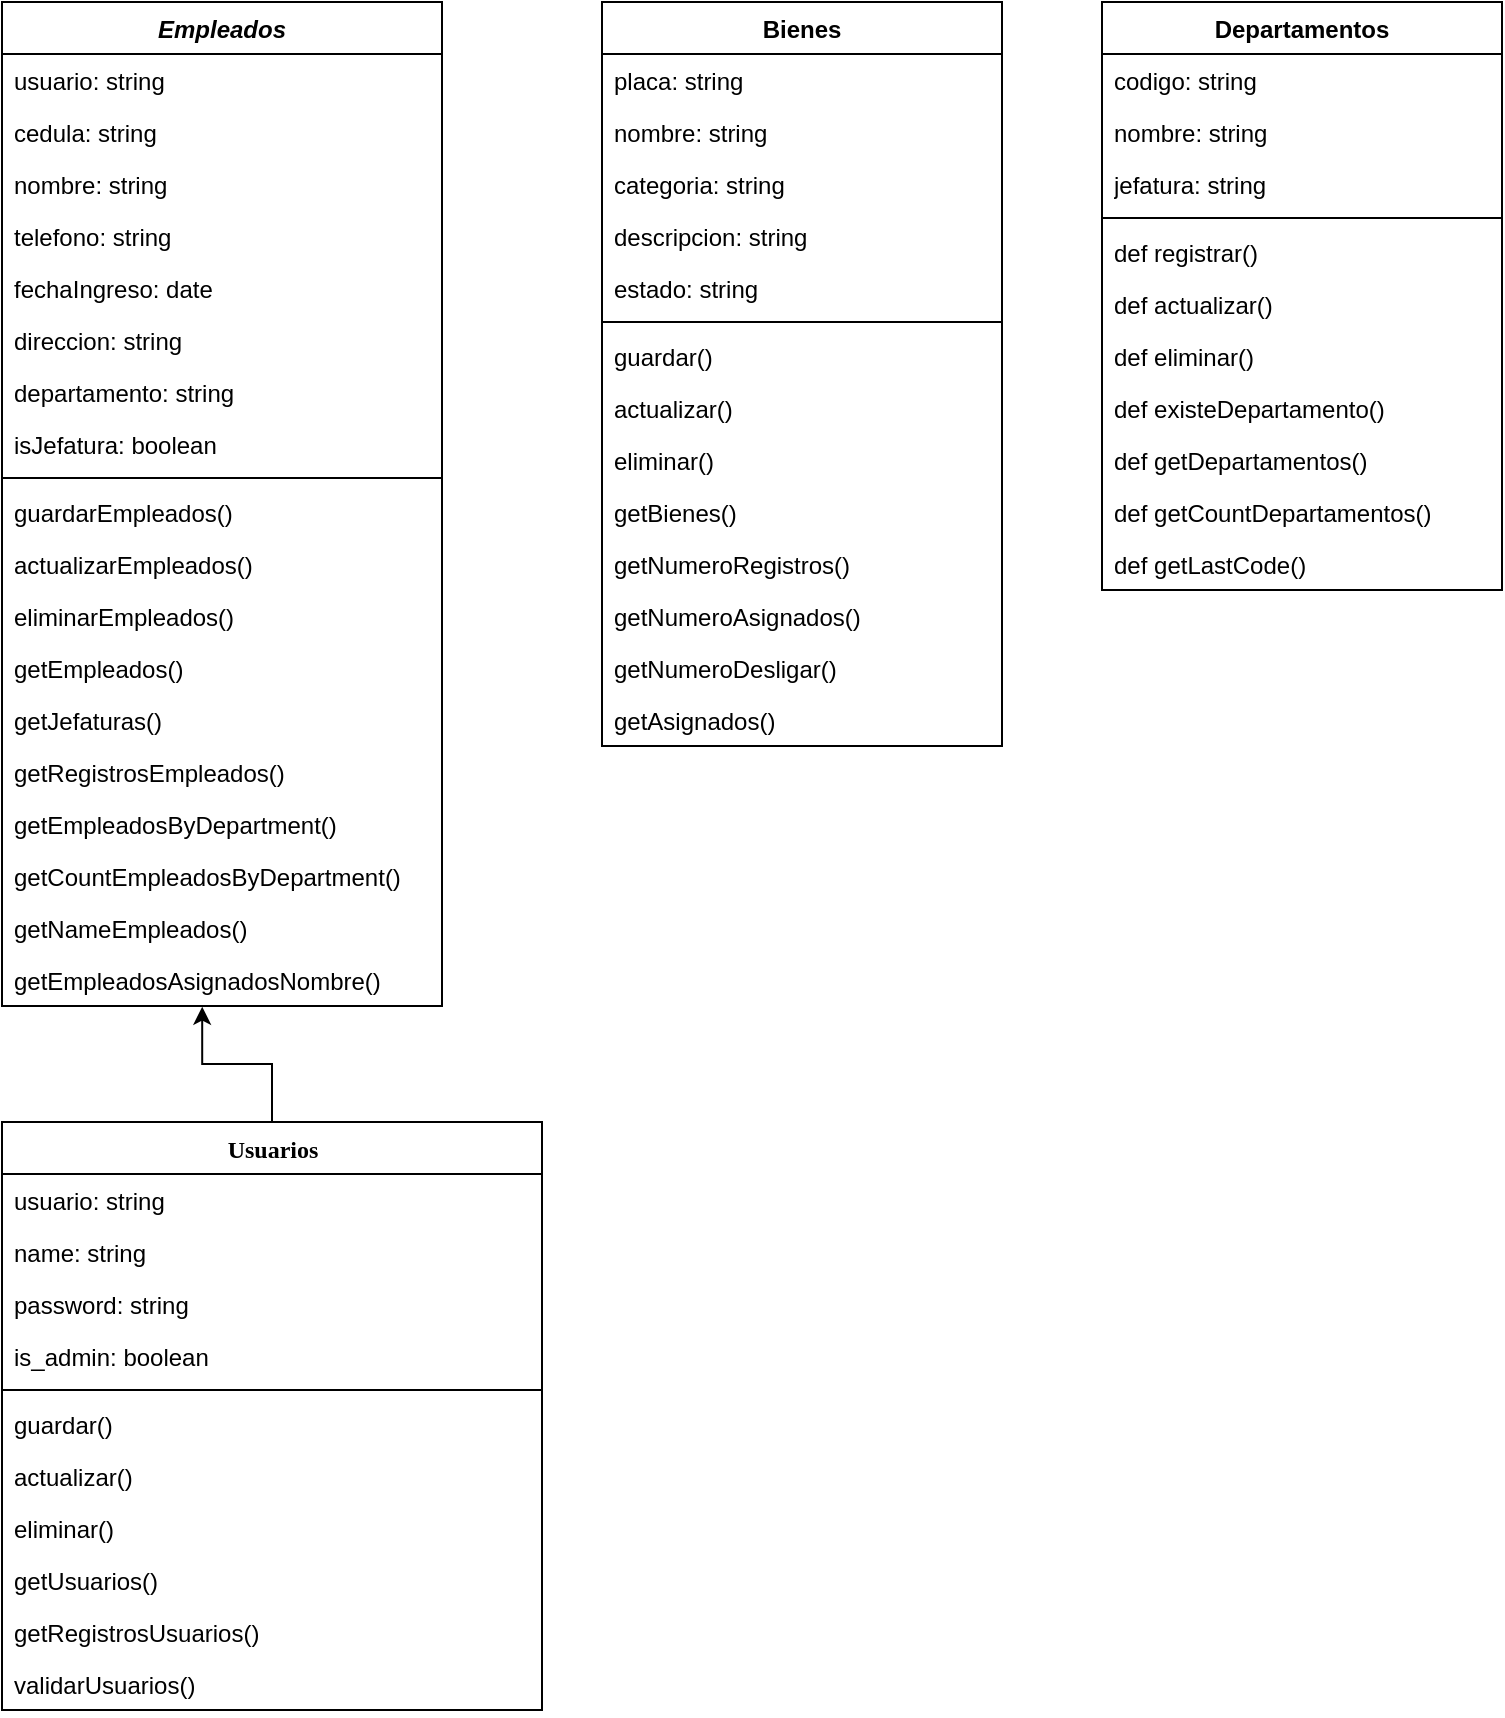 <mxfile version="24.2.5" type="device">
  <diagram name="Page-1" id="9f46799a-70d6-7492-0946-bef42562c5a5">
    <mxGraphModel dx="1912" dy="1005" grid="1" gridSize="10" guides="1" tooltips="1" connect="1" arrows="1" fold="1" page="1" pageScale="1" pageWidth="1100" pageHeight="850" background="none" math="0" shadow="0">
      <root>
        <mxCell id="0" />
        <mxCell id="1" parent="0" />
        <mxCell id="78961159f06e98e8-17" value="Usuarios" style="swimlane;html=1;fontStyle=1;align=center;verticalAlign=top;childLayout=stackLayout;horizontal=1;startSize=26;horizontalStack=0;resizeParent=1;resizeLast=0;collapsible=1;marginBottom=0;swimlaneFillColor=#ffffff;rounded=0;shadow=0;comic=0;labelBackgroundColor=none;strokeWidth=1;fillColor=none;fontFamily=Verdana;fontSize=12" parent="1" vertex="1">
          <mxGeometry x="60" y="590" width="270" height="294" as="geometry" />
        </mxCell>
        <mxCell id="78961159f06e98e8-21" value="usuario: string" style="text;html=1;strokeColor=none;fillColor=none;align=left;verticalAlign=top;spacingLeft=4;spacingRight=4;whiteSpace=wrap;overflow=hidden;rotatable=0;points=[[0,0.5],[1,0.5]];portConstraint=eastwest;" parent="78961159f06e98e8-17" vertex="1">
          <mxGeometry y="26" width="270" height="26" as="geometry" />
        </mxCell>
        <mxCell id="78961159f06e98e8-23" value="name: string" style="text;html=1;strokeColor=none;fillColor=none;align=left;verticalAlign=top;spacingLeft=4;spacingRight=4;whiteSpace=wrap;overflow=hidden;rotatable=0;points=[[0,0.5],[1,0.5]];portConstraint=eastwest;" parent="78961159f06e98e8-17" vertex="1">
          <mxGeometry y="52" width="270" height="26" as="geometry" />
        </mxCell>
        <mxCell id="78961159f06e98e8-25" value="password: string" style="text;html=1;strokeColor=none;fillColor=none;align=left;verticalAlign=top;spacingLeft=4;spacingRight=4;whiteSpace=wrap;overflow=hidden;rotatable=0;points=[[0,0.5],[1,0.5]];portConstraint=eastwest;" parent="78961159f06e98e8-17" vertex="1">
          <mxGeometry y="78" width="270" height="26" as="geometry" />
        </mxCell>
        <mxCell id="78961159f06e98e8-26" value="is_admin: boolean" style="text;html=1;strokeColor=none;fillColor=none;align=left;verticalAlign=top;spacingLeft=4;spacingRight=4;whiteSpace=wrap;overflow=hidden;rotatable=0;points=[[0,0.5],[1,0.5]];portConstraint=eastwest;" parent="78961159f06e98e8-17" vertex="1">
          <mxGeometry y="104" width="270" height="26" as="geometry" />
        </mxCell>
        <mxCell id="78961159f06e98e8-19" value="" style="line;html=1;strokeWidth=1;fillColor=none;align=left;verticalAlign=middle;spacingTop=-1;spacingLeft=3;spacingRight=3;rotatable=0;labelPosition=right;points=[];portConstraint=eastwest;" parent="78961159f06e98e8-17" vertex="1">
          <mxGeometry y="130" width="270" height="8" as="geometry" />
        </mxCell>
        <mxCell id="78961159f06e98e8-20" value="guardar()" style="text;html=1;strokeColor=none;fillColor=none;align=left;verticalAlign=top;spacingLeft=4;spacingRight=4;whiteSpace=wrap;overflow=hidden;rotatable=0;points=[[0,0.5],[1,0.5]];portConstraint=eastwest;" parent="78961159f06e98e8-17" vertex="1">
          <mxGeometry y="138" width="270" height="26" as="geometry" />
        </mxCell>
        <mxCell id="78961159f06e98e8-27" value="actualizar() " style="text;html=1;strokeColor=none;fillColor=none;align=left;verticalAlign=top;spacingLeft=4;spacingRight=4;whiteSpace=wrap;overflow=hidden;rotatable=0;points=[[0,0.5],[1,0.5]];portConstraint=eastwest;" parent="78961159f06e98e8-17" vertex="1">
          <mxGeometry y="164" width="270" height="26" as="geometry" />
        </mxCell>
        <mxCell id="iAimWCm3U2-qqvhny1Ep-1" value="eliminar()" style="text;html=1;strokeColor=none;fillColor=none;align=left;verticalAlign=top;spacingLeft=4;spacingRight=4;whiteSpace=wrap;overflow=hidden;rotatable=0;points=[[0,0.5],[1,0.5]];portConstraint=eastwest;" vertex="1" parent="78961159f06e98e8-17">
          <mxGeometry y="190" width="270" height="26" as="geometry" />
        </mxCell>
        <mxCell id="iAimWCm3U2-qqvhny1Ep-2" value="getUsuarios()" style="text;html=1;strokeColor=none;fillColor=none;align=left;verticalAlign=top;spacingLeft=4;spacingRight=4;whiteSpace=wrap;overflow=hidden;rotatable=0;points=[[0,0.5],[1,0.5]];portConstraint=eastwest;" vertex="1" parent="78961159f06e98e8-17">
          <mxGeometry y="216" width="270" height="26" as="geometry" />
        </mxCell>
        <mxCell id="iAimWCm3U2-qqvhny1Ep-14" value="getRegistrosUsuarios()" style="text;html=1;strokeColor=none;fillColor=none;align=left;verticalAlign=top;spacingLeft=4;spacingRight=4;whiteSpace=wrap;overflow=hidden;rotatable=0;points=[[0,0.5],[1,0.5]];portConstraint=eastwest;" vertex="1" parent="78961159f06e98e8-17">
          <mxGeometry y="242" width="270" height="26" as="geometry" />
        </mxCell>
        <mxCell id="iAimWCm3U2-qqvhny1Ep-15" value="validarUsuarios()" style="text;html=1;strokeColor=none;fillColor=none;align=left;verticalAlign=top;spacingLeft=4;spacingRight=4;whiteSpace=wrap;overflow=hidden;rotatable=0;points=[[0,0.5],[1,0.5]];portConstraint=eastwest;" vertex="1" parent="78961159f06e98e8-17">
          <mxGeometry y="268" width="270" height="26" as="geometry" />
        </mxCell>
        <mxCell id="iAimWCm3U2-qqvhny1Ep-71" value="&lt;i&gt;Empleados&lt;/i&gt;" style="swimlane;fontStyle=1;align=center;verticalAlign=top;childLayout=stackLayout;horizontal=1;startSize=26;horizontalStack=0;resizeParent=1;resizeParentMax=0;resizeLast=0;collapsible=1;marginBottom=0;whiteSpace=wrap;html=1;" vertex="1" parent="1">
          <mxGeometry x="60" y="30" width="220" height="502" as="geometry" />
        </mxCell>
        <mxCell id="iAimWCm3U2-qqvhny1Ep-32" value="usuario: string" style="text;html=1;strokeColor=none;fillColor=none;align=left;verticalAlign=top;spacingLeft=4;spacingRight=4;whiteSpace=wrap;overflow=hidden;rotatable=0;points=[[0,0.5],[1,0.5]];portConstraint=eastwest;" vertex="1" parent="iAimWCm3U2-qqvhny1Ep-71">
          <mxGeometry y="26" width="220" height="26" as="geometry" />
        </mxCell>
        <mxCell id="iAimWCm3U2-qqvhny1Ep-79" value="cedula: string" style="text;html=1;strokeColor=none;fillColor=none;align=left;verticalAlign=top;spacingLeft=4;spacingRight=4;whiteSpace=wrap;overflow=hidden;rotatable=0;points=[[0,0.5],[1,0.5]];portConstraint=eastwest;" vertex="1" parent="iAimWCm3U2-qqvhny1Ep-71">
          <mxGeometry y="52" width="220" height="26" as="geometry" />
        </mxCell>
        <mxCell id="iAimWCm3U2-qqvhny1Ep-31" value="nombre: string" style="text;html=1;strokeColor=none;fillColor=none;align=left;verticalAlign=top;spacingLeft=4;spacingRight=4;whiteSpace=wrap;overflow=hidden;rotatable=0;points=[[0,0.5],[1,0.5]];portConstraint=eastwest;" vertex="1" parent="iAimWCm3U2-qqvhny1Ep-71">
          <mxGeometry y="78" width="220" height="26" as="geometry" />
        </mxCell>
        <mxCell id="iAimWCm3U2-qqvhny1Ep-33" value="&lt;div&gt;telefono: string&lt;br&gt;&lt;/div&gt;&lt;div&gt;&lt;br&gt;&lt;/div&gt;" style="text;html=1;strokeColor=none;fillColor=none;align=left;verticalAlign=top;spacingLeft=4;spacingRight=4;whiteSpace=wrap;overflow=hidden;rotatable=0;points=[[0,0.5],[1,0.5]];portConstraint=eastwest;" vertex="1" parent="iAimWCm3U2-qqvhny1Ep-71">
          <mxGeometry y="104" width="220" height="26" as="geometry" />
        </mxCell>
        <mxCell id="iAimWCm3U2-qqvhny1Ep-72" value="fechaIngreso: date" style="text;strokeColor=none;fillColor=none;align=left;verticalAlign=top;spacingLeft=4;spacingRight=4;overflow=hidden;rotatable=0;points=[[0,0.5],[1,0.5]];portConstraint=eastwest;whiteSpace=wrap;html=1;" vertex="1" parent="iAimWCm3U2-qqvhny1Ep-71">
          <mxGeometry y="130" width="220" height="26" as="geometry" />
        </mxCell>
        <mxCell id="iAimWCm3U2-qqvhny1Ep-75" value="direccion: string" style="text;strokeColor=none;fillColor=none;align=left;verticalAlign=top;spacingLeft=4;spacingRight=4;overflow=hidden;rotatable=0;points=[[0,0.5],[1,0.5]];portConstraint=eastwest;whiteSpace=wrap;html=1;" vertex="1" parent="iAimWCm3U2-qqvhny1Ep-71">
          <mxGeometry y="156" width="220" height="26" as="geometry" />
        </mxCell>
        <mxCell id="iAimWCm3U2-qqvhny1Ep-76" value="departamento: string" style="text;strokeColor=none;fillColor=none;align=left;verticalAlign=top;spacingLeft=4;spacingRight=4;overflow=hidden;rotatable=0;points=[[0,0.5],[1,0.5]];portConstraint=eastwest;whiteSpace=wrap;html=1;" vertex="1" parent="iAimWCm3U2-qqvhny1Ep-71">
          <mxGeometry y="182" width="220" height="26" as="geometry" />
        </mxCell>
        <mxCell id="iAimWCm3U2-qqvhny1Ep-77" value="isJefatura: boolean" style="text;strokeColor=none;fillColor=none;align=left;verticalAlign=top;spacingLeft=4;spacingRight=4;overflow=hidden;rotatable=0;points=[[0,0.5],[1,0.5]];portConstraint=eastwest;whiteSpace=wrap;html=1;" vertex="1" parent="iAimWCm3U2-qqvhny1Ep-71">
          <mxGeometry y="208" width="220" height="26" as="geometry" />
        </mxCell>
        <mxCell id="iAimWCm3U2-qqvhny1Ep-73" value="" style="line;strokeWidth=1;fillColor=none;align=left;verticalAlign=middle;spacingTop=-1;spacingLeft=3;spacingRight=3;rotatable=0;labelPosition=right;points=[];portConstraint=eastwest;strokeColor=inherit;" vertex="1" parent="iAimWCm3U2-qqvhny1Ep-71">
          <mxGeometry y="234" width="220" height="8" as="geometry" />
        </mxCell>
        <mxCell id="iAimWCm3U2-qqvhny1Ep-74" value="guardarEmpleados()" style="text;strokeColor=none;fillColor=none;align=left;verticalAlign=top;spacingLeft=4;spacingRight=4;overflow=hidden;rotatable=0;points=[[0,0.5],[1,0.5]];portConstraint=eastwest;whiteSpace=wrap;html=1;" vertex="1" parent="iAimWCm3U2-qqvhny1Ep-71">
          <mxGeometry y="242" width="220" height="26" as="geometry" />
        </mxCell>
        <mxCell id="iAimWCm3U2-qqvhny1Ep-80" value="actualizarEmpleados()" style="text;strokeColor=none;fillColor=none;align=left;verticalAlign=top;spacingLeft=4;spacingRight=4;overflow=hidden;rotatable=0;points=[[0,0.5],[1,0.5]];portConstraint=eastwest;whiteSpace=wrap;html=1;" vertex="1" parent="iAimWCm3U2-qqvhny1Ep-71">
          <mxGeometry y="268" width="220" height="26" as="geometry" />
        </mxCell>
        <mxCell id="iAimWCm3U2-qqvhny1Ep-81" value="eliminarEmpleados()" style="text;strokeColor=none;fillColor=none;align=left;verticalAlign=top;spacingLeft=4;spacingRight=4;overflow=hidden;rotatable=0;points=[[0,0.5],[1,0.5]];portConstraint=eastwest;whiteSpace=wrap;html=1;" vertex="1" parent="iAimWCm3U2-qqvhny1Ep-71">
          <mxGeometry y="294" width="220" height="26" as="geometry" />
        </mxCell>
        <mxCell id="iAimWCm3U2-qqvhny1Ep-82" value="getEmpleados()" style="text;strokeColor=none;fillColor=none;align=left;verticalAlign=top;spacingLeft=4;spacingRight=4;overflow=hidden;rotatable=0;points=[[0,0.5],[1,0.5]];portConstraint=eastwest;whiteSpace=wrap;html=1;" vertex="1" parent="iAimWCm3U2-qqvhny1Ep-71">
          <mxGeometry y="320" width="220" height="26" as="geometry" />
        </mxCell>
        <mxCell id="iAimWCm3U2-qqvhny1Ep-83" value="getJefaturas()" style="text;strokeColor=none;fillColor=none;align=left;verticalAlign=top;spacingLeft=4;spacingRight=4;overflow=hidden;rotatable=0;points=[[0,0.5],[1,0.5]];portConstraint=eastwest;whiteSpace=wrap;html=1;" vertex="1" parent="iAimWCm3U2-qqvhny1Ep-71">
          <mxGeometry y="346" width="220" height="26" as="geometry" />
        </mxCell>
        <mxCell id="iAimWCm3U2-qqvhny1Ep-84" value="getRegistrosEmpleados()" style="text;strokeColor=none;fillColor=none;align=left;verticalAlign=top;spacingLeft=4;spacingRight=4;overflow=hidden;rotatable=0;points=[[0,0.5],[1,0.5]];portConstraint=eastwest;whiteSpace=wrap;html=1;" vertex="1" parent="iAimWCm3U2-qqvhny1Ep-71">
          <mxGeometry y="372" width="220" height="26" as="geometry" />
        </mxCell>
        <mxCell id="iAimWCm3U2-qqvhny1Ep-85" value="getEmpleadosByDepartment()" style="text;strokeColor=none;fillColor=none;align=left;verticalAlign=top;spacingLeft=4;spacingRight=4;overflow=hidden;rotatable=0;points=[[0,0.5],[1,0.5]];portConstraint=eastwest;whiteSpace=wrap;html=1;" vertex="1" parent="iAimWCm3U2-qqvhny1Ep-71">
          <mxGeometry y="398" width="220" height="26" as="geometry" />
        </mxCell>
        <mxCell id="iAimWCm3U2-qqvhny1Ep-86" value="getCountEmpleadosByDepartment()" style="text;strokeColor=none;fillColor=none;align=left;verticalAlign=top;spacingLeft=4;spacingRight=4;overflow=hidden;rotatable=0;points=[[0,0.5],[1,0.5]];portConstraint=eastwest;whiteSpace=wrap;html=1;" vertex="1" parent="iAimWCm3U2-qqvhny1Ep-71">
          <mxGeometry y="424" width="220" height="26" as="geometry" />
        </mxCell>
        <mxCell id="iAimWCm3U2-qqvhny1Ep-87" value="getNameEmpleados()" style="text;strokeColor=none;fillColor=none;align=left;verticalAlign=top;spacingLeft=4;spacingRight=4;overflow=hidden;rotatable=0;points=[[0,0.5],[1,0.5]];portConstraint=eastwest;whiteSpace=wrap;html=1;" vertex="1" parent="iAimWCm3U2-qqvhny1Ep-71">
          <mxGeometry y="450" width="220" height="26" as="geometry" />
        </mxCell>
        <mxCell id="iAimWCm3U2-qqvhny1Ep-113" value="getEmpleadosAsignadosNombre()" style="text;strokeColor=none;fillColor=none;align=left;verticalAlign=top;spacingLeft=4;spacingRight=4;overflow=hidden;rotatable=0;points=[[0,0.5],[1,0.5]];portConstraint=eastwest;whiteSpace=wrap;html=1;" vertex="1" parent="iAimWCm3U2-qqvhny1Ep-71">
          <mxGeometry y="476" width="220" height="26" as="geometry" />
        </mxCell>
        <mxCell id="iAimWCm3U2-qqvhny1Ep-88" value="&lt;div&gt;Departamentos&lt;/div&gt;" style="swimlane;fontStyle=1;align=center;verticalAlign=top;childLayout=stackLayout;horizontal=1;startSize=26;horizontalStack=0;resizeParent=1;resizeParentMax=0;resizeLast=0;collapsible=1;marginBottom=0;whiteSpace=wrap;html=1;" vertex="1" parent="1">
          <mxGeometry x="610" y="30" width="200" height="294" as="geometry" />
        </mxCell>
        <mxCell id="iAimWCm3U2-qqvhny1Ep-89" value="&lt;div&gt;codigo: string&lt;/div&gt;" style="text;strokeColor=none;fillColor=none;align=left;verticalAlign=top;spacingLeft=4;spacingRight=4;overflow=hidden;rotatable=0;points=[[0,0.5],[1,0.5]];portConstraint=eastwest;whiteSpace=wrap;html=1;" vertex="1" parent="iAimWCm3U2-qqvhny1Ep-88">
          <mxGeometry y="26" width="200" height="26" as="geometry" />
        </mxCell>
        <mxCell id="iAimWCm3U2-qqvhny1Ep-92" value="nombre: string" style="text;strokeColor=none;fillColor=none;align=left;verticalAlign=top;spacingLeft=4;spacingRight=4;overflow=hidden;rotatable=0;points=[[0,0.5],[1,0.5]];portConstraint=eastwest;whiteSpace=wrap;html=1;" vertex="1" parent="iAimWCm3U2-qqvhny1Ep-88">
          <mxGeometry y="52" width="200" height="26" as="geometry" />
        </mxCell>
        <mxCell id="iAimWCm3U2-qqvhny1Ep-93" value="jefatura: string" style="text;strokeColor=none;fillColor=none;align=left;verticalAlign=top;spacingLeft=4;spacingRight=4;overflow=hidden;rotatable=0;points=[[0,0.5],[1,0.5]];portConstraint=eastwest;whiteSpace=wrap;html=1;" vertex="1" parent="iAimWCm3U2-qqvhny1Ep-88">
          <mxGeometry y="78" width="200" height="26" as="geometry" />
        </mxCell>
        <mxCell id="iAimWCm3U2-qqvhny1Ep-90" value="" style="line;strokeWidth=1;fillColor=none;align=left;verticalAlign=middle;spacingTop=-1;spacingLeft=3;spacingRight=3;rotatable=0;labelPosition=right;points=[];portConstraint=eastwest;strokeColor=inherit;" vertex="1" parent="iAimWCm3U2-qqvhny1Ep-88">
          <mxGeometry y="104" width="200" height="8" as="geometry" />
        </mxCell>
        <mxCell id="iAimWCm3U2-qqvhny1Ep-91" value="def registrar()" style="text;strokeColor=none;fillColor=none;align=left;verticalAlign=top;spacingLeft=4;spacingRight=4;overflow=hidden;rotatable=0;points=[[0,0.5],[1,0.5]];portConstraint=eastwest;whiteSpace=wrap;html=1;" vertex="1" parent="iAimWCm3U2-qqvhny1Ep-88">
          <mxGeometry y="112" width="200" height="26" as="geometry" />
        </mxCell>
        <mxCell id="iAimWCm3U2-qqvhny1Ep-94" value="def actualizar()" style="text;strokeColor=none;fillColor=none;align=left;verticalAlign=top;spacingLeft=4;spacingRight=4;overflow=hidden;rotatable=0;points=[[0,0.5],[1,0.5]];portConstraint=eastwest;whiteSpace=wrap;html=1;" vertex="1" parent="iAimWCm3U2-qqvhny1Ep-88">
          <mxGeometry y="138" width="200" height="26" as="geometry" />
        </mxCell>
        <mxCell id="iAimWCm3U2-qqvhny1Ep-95" value="def eliminar()" style="text;strokeColor=none;fillColor=none;align=left;verticalAlign=top;spacingLeft=4;spacingRight=4;overflow=hidden;rotatable=0;points=[[0,0.5],[1,0.5]];portConstraint=eastwest;whiteSpace=wrap;html=1;" vertex="1" parent="iAimWCm3U2-qqvhny1Ep-88">
          <mxGeometry y="164" width="200" height="26" as="geometry" />
        </mxCell>
        <mxCell id="iAimWCm3U2-qqvhny1Ep-96" value="def existeDepartamento()" style="text;strokeColor=none;fillColor=none;align=left;verticalAlign=top;spacingLeft=4;spacingRight=4;overflow=hidden;rotatable=0;points=[[0,0.5],[1,0.5]];portConstraint=eastwest;whiteSpace=wrap;html=1;" vertex="1" parent="iAimWCm3U2-qqvhny1Ep-88">
          <mxGeometry y="190" width="200" height="26" as="geometry" />
        </mxCell>
        <mxCell id="iAimWCm3U2-qqvhny1Ep-97" value="def getDepartamentos()" style="text;strokeColor=none;fillColor=none;align=left;verticalAlign=top;spacingLeft=4;spacingRight=4;overflow=hidden;rotatable=0;points=[[0,0.5],[1,0.5]];portConstraint=eastwest;whiteSpace=wrap;html=1;" vertex="1" parent="iAimWCm3U2-qqvhny1Ep-88">
          <mxGeometry y="216" width="200" height="26" as="geometry" />
        </mxCell>
        <mxCell id="iAimWCm3U2-qqvhny1Ep-98" value="def getCountDepartamentos()" style="text;strokeColor=none;fillColor=none;align=left;verticalAlign=top;spacingLeft=4;spacingRight=4;overflow=hidden;rotatable=0;points=[[0,0.5],[1,0.5]];portConstraint=eastwest;whiteSpace=wrap;html=1;" vertex="1" parent="iAimWCm3U2-qqvhny1Ep-88">
          <mxGeometry y="242" width="200" height="26" as="geometry" />
        </mxCell>
        <mxCell id="iAimWCm3U2-qqvhny1Ep-99" value="def getLastCode()" style="text;strokeColor=none;fillColor=none;align=left;verticalAlign=top;spacingLeft=4;spacingRight=4;overflow=hidden;rotatable=0;points=[[0,0.5],[1,0.5]];portConstraint=eastwest;whiteSpace=wrap;html=1;" vertex="1" parent="iAimWCm3U2-qqvhny1Ep-88">
          <mxGeometry y="268" width="200" height="26" as="geometry" />
        </mxCell>
        <mxCell id="iAimWCm3U2-qqvhny1Ep-100" value="Bienes" style="swimlane;fontStyle=1;align=center;verticalAlign=top;childLayout=stackLayout;horizontal=1;startSize=26;horizontalStack=0;resizeParent=1;resizeParentMax=0;resizeLast=0;collapsible=1;marginBottom=0;whiteSpace=wrap;html=1;" vertex="1" parent="1">
          <mxGeometry x="360" y="30" width="200" height="372" as="geometry" />
        </mxCell>
        <mxCell id="iAimWCm3U2-qqvhny1Ep-101" value="placa: string" style="text;strokeColor=none;fillColor=none;align=left;verticalAlign=top;spacingLeft=4;spacingRight=4;overflow=hidden;rotatable=0;points=[[0,0.5],[1,0.5]];portConstraint=eastwest;whiteSpace=wrap;html=1;" vertex="1" parent="iAimWCm3U2-qqvhny1Ep-100">
          <mxGeometry y="26" width="200" height="26" as="geometry" />
        </mxCell>
        <mxCell id="iAimWCm3U2-qqvhny1Ep-104" value="nombre: string" style="text;strokeColor=none;fillColor=none;align=left;verticalAlign=top;spacingLeft=4;spacingRight=4;overflow=hidden;rotatable=0;points=[[0,0.5],[1,0.5]];portConstraint=eastwest;whiteSpace=wrap;html=1;" vertex="1" parent="iAimWCm3U2-qqvhny1Ep-100">
          <mxGeometry y="52" width="200" height="26" as="geometry" />
        </mxCell>
        <mxCell id="iAimWCm3U2-qqvhny1Ep-105" value="categoria: string" style="text;strokeColor=none;fillColor=none;align=left;verticalAlign=top;spacingLeft=4;spacingRight=4;overflow=hidden;rotatable=0;points=[[0,0.5],[1,0.5]];portConstraint=eastwest;whiteSpace=wrap;html=1;" vertex="1" parent="iAimWCm3U2-qqvhny1Ep-100">
          <mxGeometry y="78" width="200" height="26" as="geometry" />
        </mxCell>
        <mxCell id="iAimWCm3U2-qqvhny1Ep-106" value="descripcion: string" style="text;strokeColor=none;fillColor=none;align=left;verticalAlign=top;spacingLeft=4;spacingRight=4;overflow=hidden;rotatable=0;points=[[0,0.5],[1,0.5]];portConstraint=eastwest;whiteSpace=wrap;html=1;" vertex="1" parent="iAimWCm3U2-qqvhny1Ep-100">
          <mxGeometry y="104" width="200" height="26" as="geometry" />
        </mxCell>
        <mxCell id="iAimWCm3U2-qqvhny1Ep-107" value="estado: string" style="text;strokeColor=none;fillColor=none;align=left;verticalAlign=top;spacingLeft=4;spacingRight=4;overflow=hidden;rotatable=0;points=[[0,0.5],[1,0.5]];portConstraint=eastwest;whiteSpace=wrap;html=1;" vertex="1" parent="iAimWCm3U2-qqvhny1Ep-100">
          <mxGeometry y="130" width="200" height="26" as="geometry" />
        </mxCell>
        <mxCell id="iAimWCm3U2-qqvhny1Ep-102" value="" style="line;strokeWidth=1;fillColor=none;align=left;verticalAlign=middle;spacingTop=-1;spacingLeft=3;spacingRight=3;rotatable=0;labelPosition=right;points=[];portConstraint=eastwest;strokeColor=inherit;" vertex="1" parent="iAimWCm3U2-qqvhny1Ep-100">
          <mxGeometry y="156" width="200" height="8" as="geometry" />
        </mxCell>
        <mxCell id="iAimWCm3U2-qqvhny1Ep-103" value="guardar()" style="text;strokeColor=none;fillColor=none;align=left;verticalAlign=top;spacingLeft=4;spacingRight=4;overflow=hidden;rotatable=0;points=[[0,0.5],[1,0.5]];portConstraint=eastwest;whiteSpace=wrap;html=1;" vertex="1" parent="iAimWCm3U2-qqvhny1Ep-100">
          <mxGeometry y="164" width="200" height="26" as="geometry" />
        </mxCell>
        <mxCell id="iAimWCm3U2-qqvhny1Ep-108" value="actualizar()" style="text;strokeColor=none;fillColor=none;align=left;verticalAlign=top;spacingLeft=4;spacingRight=4;overflow=hidden;rotatable=0;points=[[0,0.5],[1,0.5]];portConstraint=eastwest;whiteSpace=wrap;html=1;" vertex="1" parent="iAimWCm3U2-qqvhny1Ep-100">
          <mxGeometry y="190" width="200" height="26" as="geometry" />
        </mxCell>
        <mxCell id="iAimWCm3U2-qqvhny1Ep-109" value="eliminar()" style="text;strokeColor=none;fillColor=none;align=left;verticalAlign=top;spacingLeft=4;spacingRight=4;overflow=hidden;rotatable=0;points=[[0,0.5],[1,0.5]];portConstraint=eastwest;whiteSpace=wrap;html=1;" vertex="1" parent="iAimWCm3U2-qqvhny1Ep-100">
          <mxGeometry y="216" width="200" height="26" as="geometry" />
        </mxCell>
        <mxCell id="iAimWCm3U2-qqvhny1Ep-110" value="getBienes()" style="text;strokeColor=none;fillColor=none;align=left;verticalAlign=top;spacingLeft=4;spacingRight=4;overflow=hidden;rotatable=0;points=[[0,0.5],[1,0.5]];portConstraint=eastwest;whiteSpace=wrap;html=1;" vertex="1" parent="iAimWCm3U2-qqvhny1Ep-100">
          <mxGeometry y="242" width="200" height="26" as="geometry" />
        </mxCell>
        <mxCell id="iAimWCm3U2-qqvhny1Ep-111" value="getNumeroRegistros()" style="text;strokeColor=none;fillColor=none;align=left;verticalAlign=top;spacingLeft=4;spacingRight=4;overflow=hidden;rotatable=0;points=[[0,0.5],[1,0.5]];portConstraint=eastwest;whiteSpace=wrap;html=1;" vertex="1" parent="iAimWCm3U2-qqvhny1Ep-100">
          <mxGeometry y="268" width="200" height="26" as="geometry" />
        </mxCell>
        <mxCell id="iAimWCm3U2-qqvhny1Ep-114" value="getNumeroAsignados()" style="text;strokeColor=none;fillColor=none;align=left;verticalAlign=top;spacingLeft=4;spacingRight=4;overflow=hidden;rotatable=0;points=[[0,0.5],[1,0.5]];portConstraint=eastwest;whiteSpace=wrap;html=1;" vertex="1" parent="iAimWCm3U2-qqvhny1Ep-100">
          <mxGeometry y="294" width="200" height="26" as="geometry" />
        </mxCell>
        <mxCell id="iAimWCm3U2-qqvhny1Ep-115" value="getNumeroDesligar()" style="text;strokeColor=none;fillColor=none;align=left;verticalAlign=top;spacingLeft=4;spacingRight=4;overflow=hidden;rotatable=0;points=[[0,0.5],[1,0.5]];portConstraint=eastwest;whiteSpace=wrap;html=1;" vertex="1" parent="iAimWCm3U2-qqvhny1Ep-100">
          <mxGeometry y="320" width="200" height="26" as="geometry" />
        </mxCell>
        <mxCell id="iAimWCm3U2-qqvhny1Ep-116" value="getAsignados()" style="text;strokeColor=none;fillColor=none;align=left;verticalAlign=top;spacingLeft=4;spacingRight=4;overflow=hidden;rotatable=0;points=[[0,0.5],[1,0.5]];portConstraint=eastwest;whiteSpace=wrap;html=1;" vertex="1" parent="iAimWCm3U2-qqvhny1Ep-100">
          <mxGeometry y="346" width="200" height="26" as="geometry" />
        </mxCell>
        <mxCell id="iAimWCm3U2-qqvhny1Ep-117" style="edgeStyle=orthogonalEdgeStyle;rounded=0;orthogonalLoop=1;jettySize=auto;html=1;entryX=0.455;entryY=1.013;entryDx=0;entryDy=0;entryPerimeter=0;" edge="1" parent="1" source="78961159f06e98e8-17" target="iAimWCm3U2-qqvhny1Ep-113">
          <mxGeometry relative="1" as="geometry" />
        </mxCell>
      </root>
    </mxGraphModel>
  </diagram>
</mxfile>
